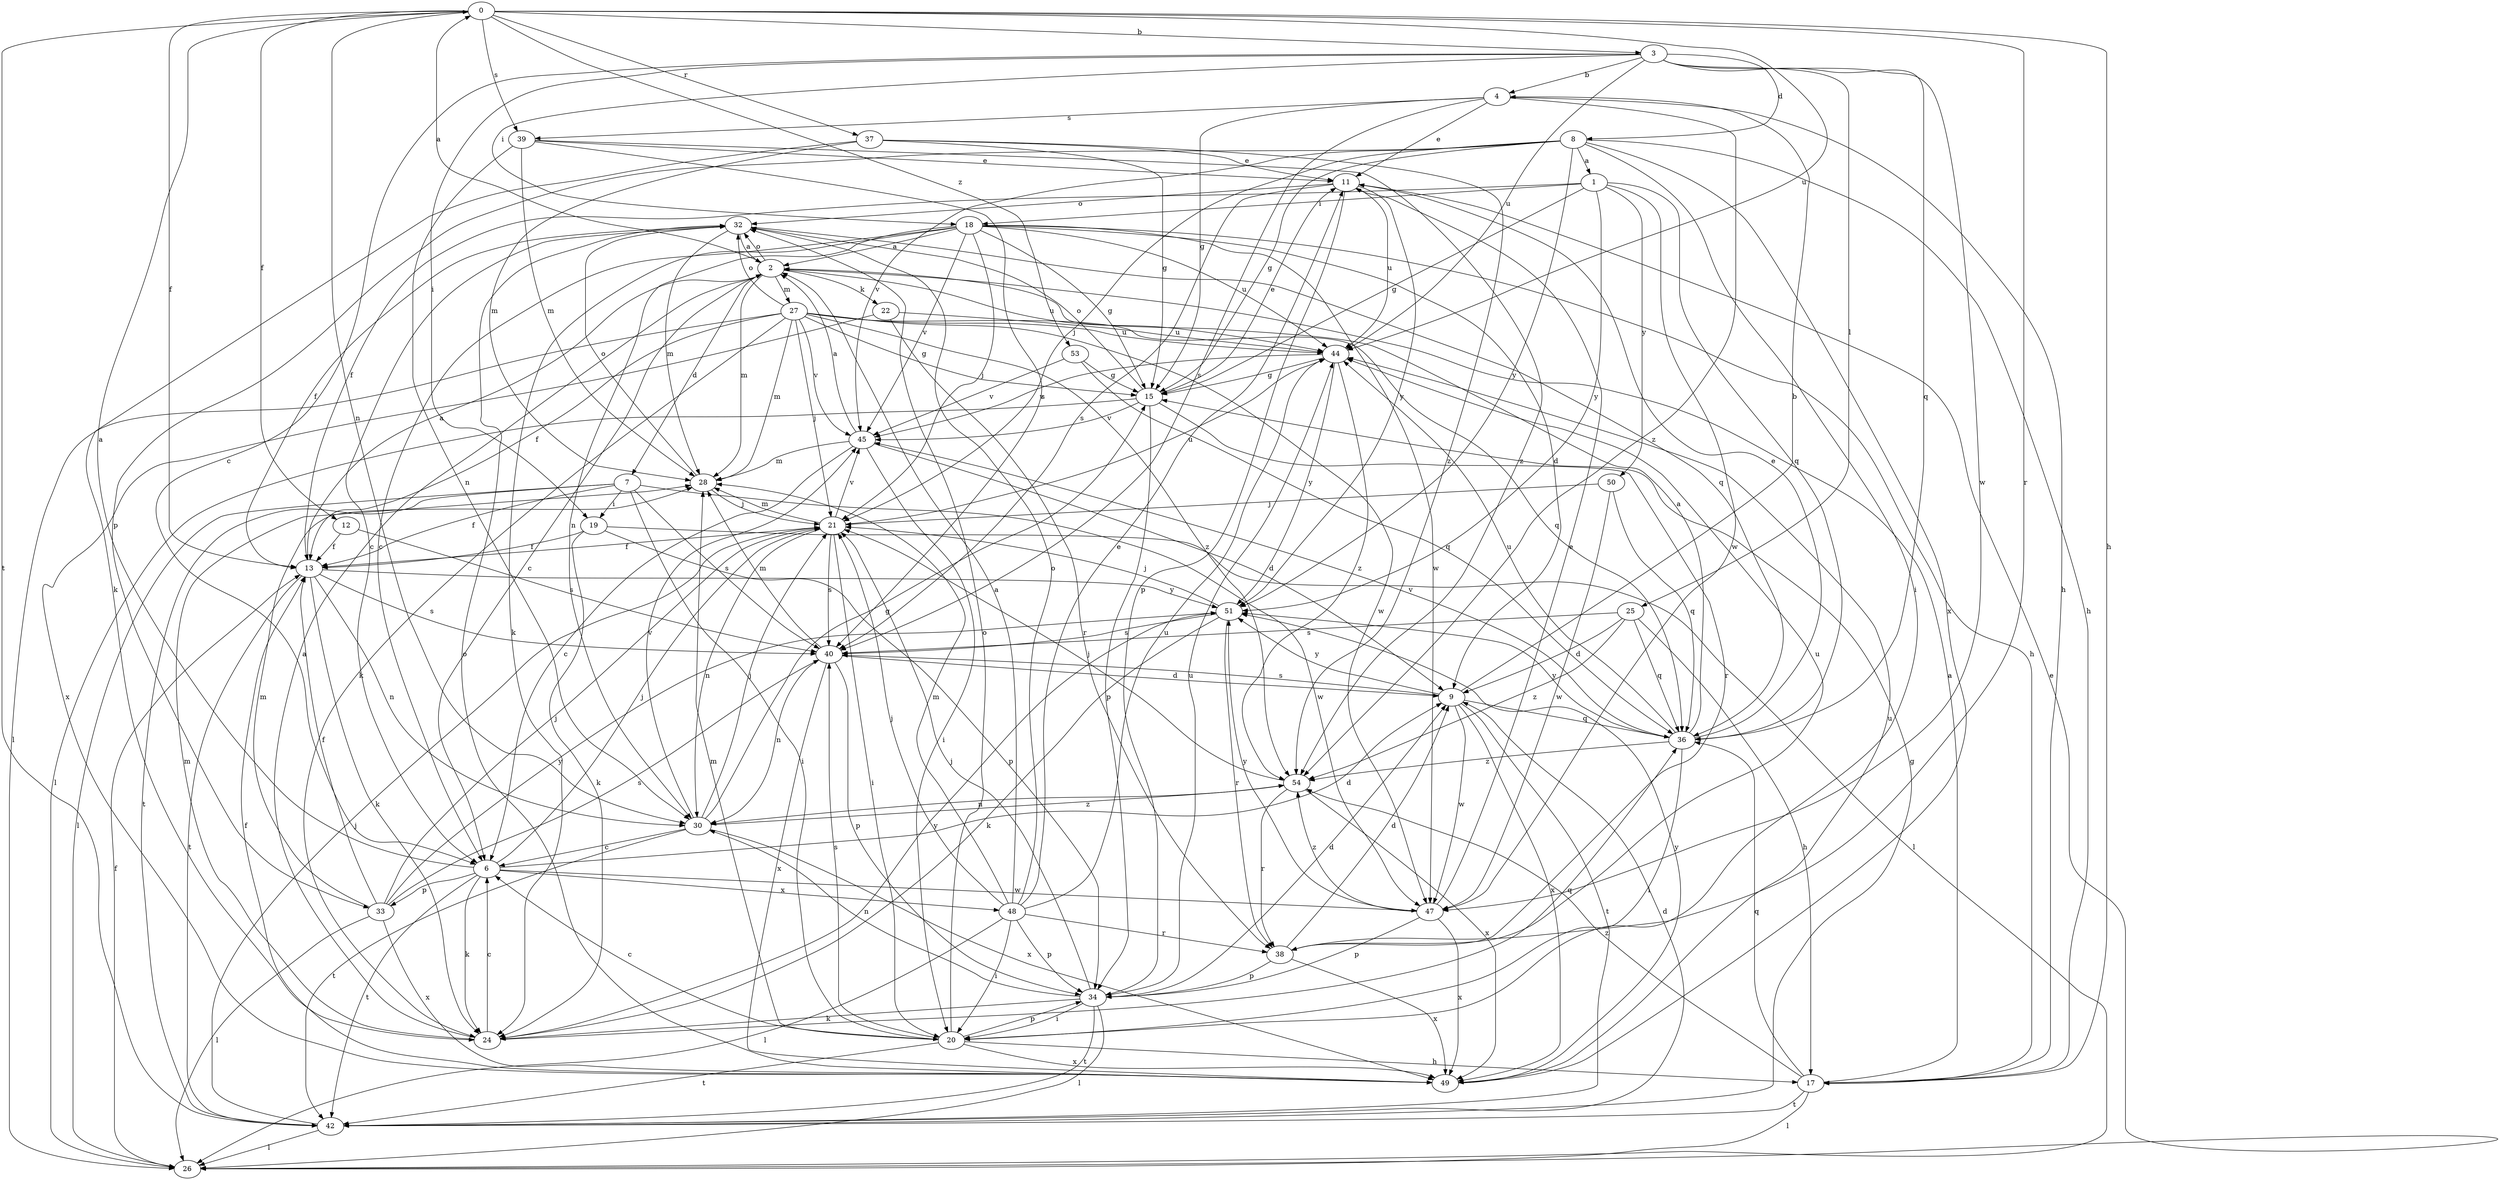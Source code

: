 strict digraph  {
0;
1;
2;
3;
4;
6;
7;
8;
9;
11;
12;
13;
15;
17;
18;
19;
20;
21;
22;
24;
25;
26;
27;
28;
30;
32;
33;
34;
36;
37;
38;
39;
40;
42;
44;
45;
47;
48;
49;
50;
51;
53;
54;
0 -> 3  [label=b];
0 -> 12  [label=f];
0 -> 13  [label=f];
0 -> 17  [label=h];
0 -> 30  [label=n];
0 -> 37  [label=r];
0 -> 38  [label=r];
0 -> 39  [label=s];
0 -> 42  [label=t];
0 -> 44  [label=u];
0 -> 53  [label=z];
1 -> 13  [label=f];
1 -> 15  [label=g];
1 -> 18  [label=i];
1 -> 36  [label=q];
1 -> 47  [label=w];
1 -> 50  [label=y];
1 -> 51  [label=y];
2 -> 0  [label=a];
2 -> 6  [label=c];
2 -> 7  [label=d];
2 -> 22  [label=k];
2 -> 27  [label=m];
2 -> 28  [label=m];
2 -> 32  [label=o];
2 -> 44  [label=u];
3 -> 4  [label=b];
3 -> 6  [label=c];
3 -> 8  [label=d];
3 -> 18  [label=i];
3 -> 19  [label=i];
3 -> 25  [label=l];
3 -> 36  [label=q];
3 -> 44  [label=u];
3 -> 47  [label=w];
4 -> 11  [label=e];
4 -> 15  [label=g];
4 -> 17  [label=h];
4 -> 39  [label=s];
4 -> 40  [label=s];
4 -> 54  [label=z];
6 -> 0  [label=a];
6 -> 9  [label=d];
6 -> 21  [label=j];
6 -> 24  [label=k];
6 -> 33  [label=p];
6 -> 42  [label=t];
6 -> 47  [label=w];
6 -> 48  [label=x];
7 -> 13  [label=f];
7 -> 19  [label=i];
7 -> 20  [label=i];
7 -> 26  [label=l];
7 -> 40  [label=s];
7 -> 42  [label=t];
7 -> 47  [label=w];
8 -> 1  [label=a];
8 -> 15  [label=g];
8 -> 17  [label=h];
8 -> 20  [label=i];
8 -> 21  [label=j];
8 -> 33  [label=p];
8 -> 45  [label=v];
8 -> 49  [label=x];
8 -> 51  [label=y];
9 -> 4  [label=b];
9 -> 36  [label=q];
9 -> 40  [label=s];
9 -> 42  [label=t];
9 -> 47  [label=w];
9 -> 49  [label=x];
9 -> 51  [label=y];
11 -> 32  [label=o];
11 -> 34  [label=p];
11 -> 40  [label=s];
11 -> 44  [label=u];
11 -> 51  [label=y];
12 -> 13  [label=f];
12 -> 40  [label=s];
13 -> 2  [label=a];
13 -> 24  [label=k];
13 -> 30  [label=n];
13 -> 40  [label=s];
13 -> 42  [label=t];
13 -> 51  [label=y];
15 -> 11  [label=e];
15 -> 26  [label=l];
15 -> 32  [label=o];
15 -> 34  [label=p];
15 -> 38  [label=r];
15 -> 45  [label=v];
17 -> 2  [label=a];
17 -> 26  [label=l];
17 -> 36  [label=q];
17 -> 42  [label=t];
17 -> 54  [label=z];
18 -> 2  [label=a];
18 -> 6  [label=c];
18 -> 9  [label=d];
18 -> 15  [label=g];
18 -> 17  [label=h];
18 -> 21  [label=j];
18 -> 24  [label=k];
18 -> 30  [label=n];
18 -> 44  [label=u];
18 -> 45  [label=v];
18 -> 47  [label=w];
19 -> 13  [label=f];
19 -> 24  [label=k];
19 -> 26  [label=l];
19 -> 34  [label=p];
20 -> 6  [label=c];
20 -> 17  [label=h];
20 -> 28  [label=m];
20 -> 32  [label=o];
20 -> 34  [label=p];
20 -> 40  [label=s];
20 -> 42  [label=t];
20 -> 49  [label=x];
21 -> 13  [label=f];
21 -> 20  [label=i];
21 -> 28  [label=m];
21 -> 30  [label=n];
21 -> 40  [label=s];
21 -> 44  [label=u];
21 -> 45  [label=v];
22 -> 38  [label=r];
22 -> 44  [label=u];
22 -> 49  [label=x];
24 -> 2  [label=a];
24 -> 6  [label=c];
24 -> 28  [label=m];
24 -> 36  [label=q];
24 -> 51  [label=y];
25 -> 9  [label=d];
25 -> 17  [label=h];
25 -> 36  [label=q];
25 -> 40  [label=s];
25 -> 54  [label=z];
26 -> 11  [label=e];
26 -> 13  [label=f];
27 -> 13  [label=f];
27 -> 15  [label=g];
27 -> 21  [label=j];
27 -> 24  [label=k];
27 -> 26  [label=l];
27 -> 28  [label=m];
27 -> 32  [label=o];
27 -> 36  [label=q];
27 -> 44  [label=u];
27 -> 45  [label=v];
27 -> 47  [label=w];
27 -> 54  [label=z];
28 -> 21  [label=j];
28 -> 32  [label=o];
30 -> 6  [label=c];
30 -> 15  [label=g];
30 -> 21  [label=j];
30 -> 42  [label=t];
30 -> 45  [label=v];
30 -> 49  [label=x];
30 -> 54  [label=z];
32 -> 2  [label=a];
32 -> 6  [label=c];
32 -> 13  [label=f];
32 -> 28  [label=m];
32 -> 36  [label=q];
33 -> 13  [label=f];
33 -> 21  [label=j];
33 -> 26  [label=l];
33 -> 28  [label=m];
33 -> 40  [label=s];
33 -> 49  [label=x];
33 -> 51  [label=y];
34 -> 9  [label=d];
34 -> 20  [label=i];
34 -> 21  [label=j];
34 -> 24  [label=k];
34 -> 26  [label=l];
34 -> 30  [label=n];
34 -> 42  [label=t];
34 -> 44  [label=u];
36 -> 2  [label=a];
36 -> 11  [label=e];
36 -> 20  [label=i];
36 -> 44  [label=u];
36 -> 45  [label=v];
36 -> 51  [label=y];
36 -> 54  [label=z];
37 -> 11  [label=e];
37 -> 15  [label=g];
37 -> 24  [label=k];
37 -> 28  [label=m];
37 -> 54  [label=z];
38 -> 9  [label=d];
38 -> 34  [label=p];
38 -> 44  [label=u];
38 -> 49  [label=x];
39 -> 11  [label=e];
39 -> 28  [label=m];
39 -> 30  [label=n];
39 -> 40  [label=s];
39 -> 54  [label=z];
40 -> 9  [label=d];
40 -> 28  [label=m];
40 -> 30  [label=n];
40 -> 34  [label=p];
40 -> 49  [label=x];
42 -> 9  [label=d];
42 -> 15  [label=g];
42 -> 21  [label=j];
42 -> 26  [label=l];
44 -> 15  [label=g];
44 -> 45  [label=v];
44 -> 51  [label=y];
44 -> 54  [label=z];
45 -> 2  [label=a];
45 -> 6  [label=c];
45 -> 9  [label=d];
45 -> 20  [label=i];
45 -> 28  [label=m];
47 -> 11  [label=e];
47 -> 34  [label=p];
47 -> 49  [label=x];
47 -> 51  [label=y];
47 -> 54  [label=z];
48 -> 2  [label=a];
48 -> 11  [label=e];
48 -> 20  [label=i];
48 -> 21  [label=j];
48 -> 26  [label=l];
48 -> 28  [label=m];
48 -> 32  [label=o];
48 -> 34  [label=p];
48 -> 38  [label=r];
48 -> 44  [label=u];
49 -> 13  [label=f];
49 -> 32  [label=o];
49 -> 44  [label=u];
49 -> 51  [label=y];
50 -> 21  [label=j];
50 -> 36  [label=q];
50 -> 47  [label=w];
51 -> 21  [label=j];
51 -> 24  [label=k];
51 -> 38  [label=r];
51 -> 40  [label=s];
53 -> 15  [label=g];
53 -> 36  [label=q];
53 -> 45  [label=v];
54 -> 21  [label=j];
54 -> 30  [label=n];
54 -> 38  [label=r];
54 -> 49  [label=x];
}
